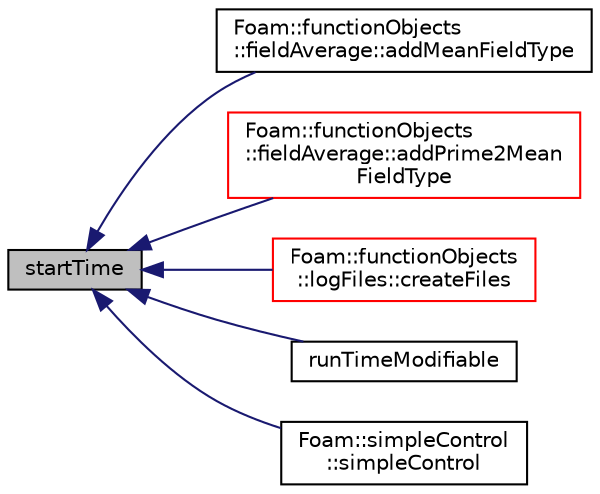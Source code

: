 digraph "startTime"
{
  bgcolor="transparent";
  edge [fontname="Helvetica",fontsize="10",labelfontname="Helvetica",labelfontsize="10"];
  node [fontname="Helvetica",fontsize="10",shape=record];
  rankdir="LR";
  Node16459 [label="startTime",height=0.2,width=0.4,color="black", fillcolor="grey75", style="filled", fontcolor="black"];
  Node16459 -> Node16460 [dir="back",color="midnightblue",fontsize="10",style="solid",fontname="Helvetica"];
  Node16460 [label="Foam::functionObjects\l::fieldAverage::addMeanFieldType",height=0.2,width=0.4,color="black",URL="$a24157.html#a140b27a8c2c2614e6678331067fd99c5",tooltip="Add mean average field to database. "];
  Node16459 -> Node16461 [dir="back",color="midnightblue",fontsize="10",style="solid",fontname="Helvetica"];
  Node16461 [label="Foam::functionObjects\l::fieldAverage::addPrime2Mean\lFieldType",height=0.2,width=0.4,color="red",URL="$a24157.html#af5e8eb21891c5b591fa554abb0d898d4",tooltip="Add prime-squared average field to database. "];
  Node16459 -> Node16463 [dir="back",color="midnightblue",fontsize="10",style="solid",fontname="Helvetica"];
  Node16463 [label="Foam::functionObjects\l::logFiles::createFiles",height=0.2,width=0.4,color="red",URL="$a27229.html#a2d6c3afdb1f10dce6be9079532be0091",tooltip="Create the output file. "];
  Node16459 -> Node16477 [dir="back",color="midnightblue",fontsize="10",style="solid",fontname="Helvetica"];
  Node16477 [label="runTimeModifiable",height=0.2,width=0.4,color="black",URL="$a27457.html#a6b0d82b6a40b7f9c7627d6ccffd54c82",tooltip="Supports re-reading. "];
  Node16459 -> Node16478 [dir="back",color="midnightblue",fontsize="10",style="solid",fontname="Helvetica"];
  Node16478 [label="Foam::simpleControl\l::simpleControl",height=0.2,width=0.4,color="black",URL="$a22725.html#a58d5995624a9ca97f89d236fd57b7476",tooltip="Construct from mesh. "];
}
